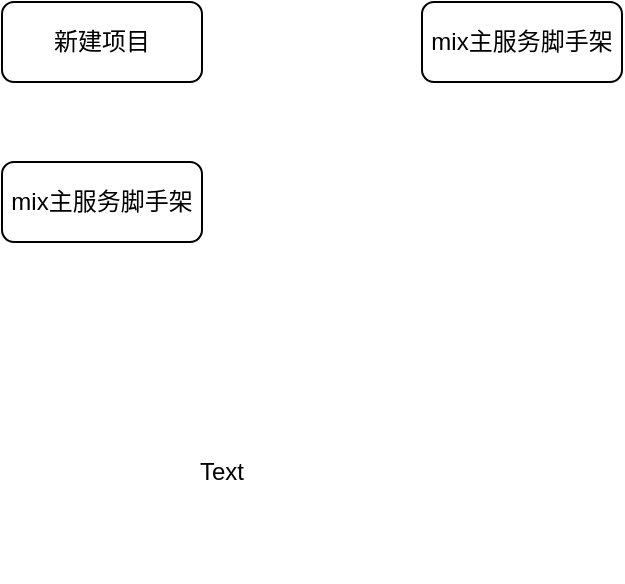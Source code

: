 <mxfile version="22.1.3" type="github">
  <diagram id="t3h843yoLkfb4mnD7kg4" name="第 1 页">
    <mxGraphModel dx="1228" dy="837" grid="1" gridSize="10" guides="1" tooltips="1" connect="1" arrows="1" fold="1" page="1" pageScale="1" pageWidth="827" pageHeight="1169" math="0" shadow="0">
      <root>
        <mxCell id="0" />
        <mxCell id="1" parent="0" />
        <mxCell id="RK_MwwVyyDAiI9eSTy0d-1" value="新建项目" style="rounded=1;whiteSpace=wrap;html=1;" vertex="1" parent="1">
          <mxGeometry x="70" y="40" width="100" height="40" as="geometry" />
        </mxCell>
        <mxCell id="RK_MwwVyyDAiI9eSTy0d-2" value="mix主服务脚手架" style="rounded=1;whiteSpace=wrap;html=1;" vertex="1" parent="1">
          <mxGeometry x="70" y="120" width="100" height="40" as="geometry" />
        </mxCell>
        <mxCell id="RK_MwwVyyDAiI9eSTy0d-3" value="mix主服务脚手架" style="rounded=1;whiteSpace=wrap;html=1;" vertex="1" parent="1">
          <mxGeometry x="280" y="40" width="100" height="40" as="geometry" />
        </mxCell>
        <mxCell id="RK_MwwVyyDAiI9eSTy0d-4" value="Text" style="text;html=1;strokeColor=none;fillColor=none;align=center;verticalAlign=middle;whiteSpace=wrap;rounded=0;" vertex="1" parent="1">
          <mxGeometry x="70" y="220" width="220" height="110" as="geometry" />
        </mxCell>
      </root>
    </mxGraphModel>
  </diagram>
</mxfile>
